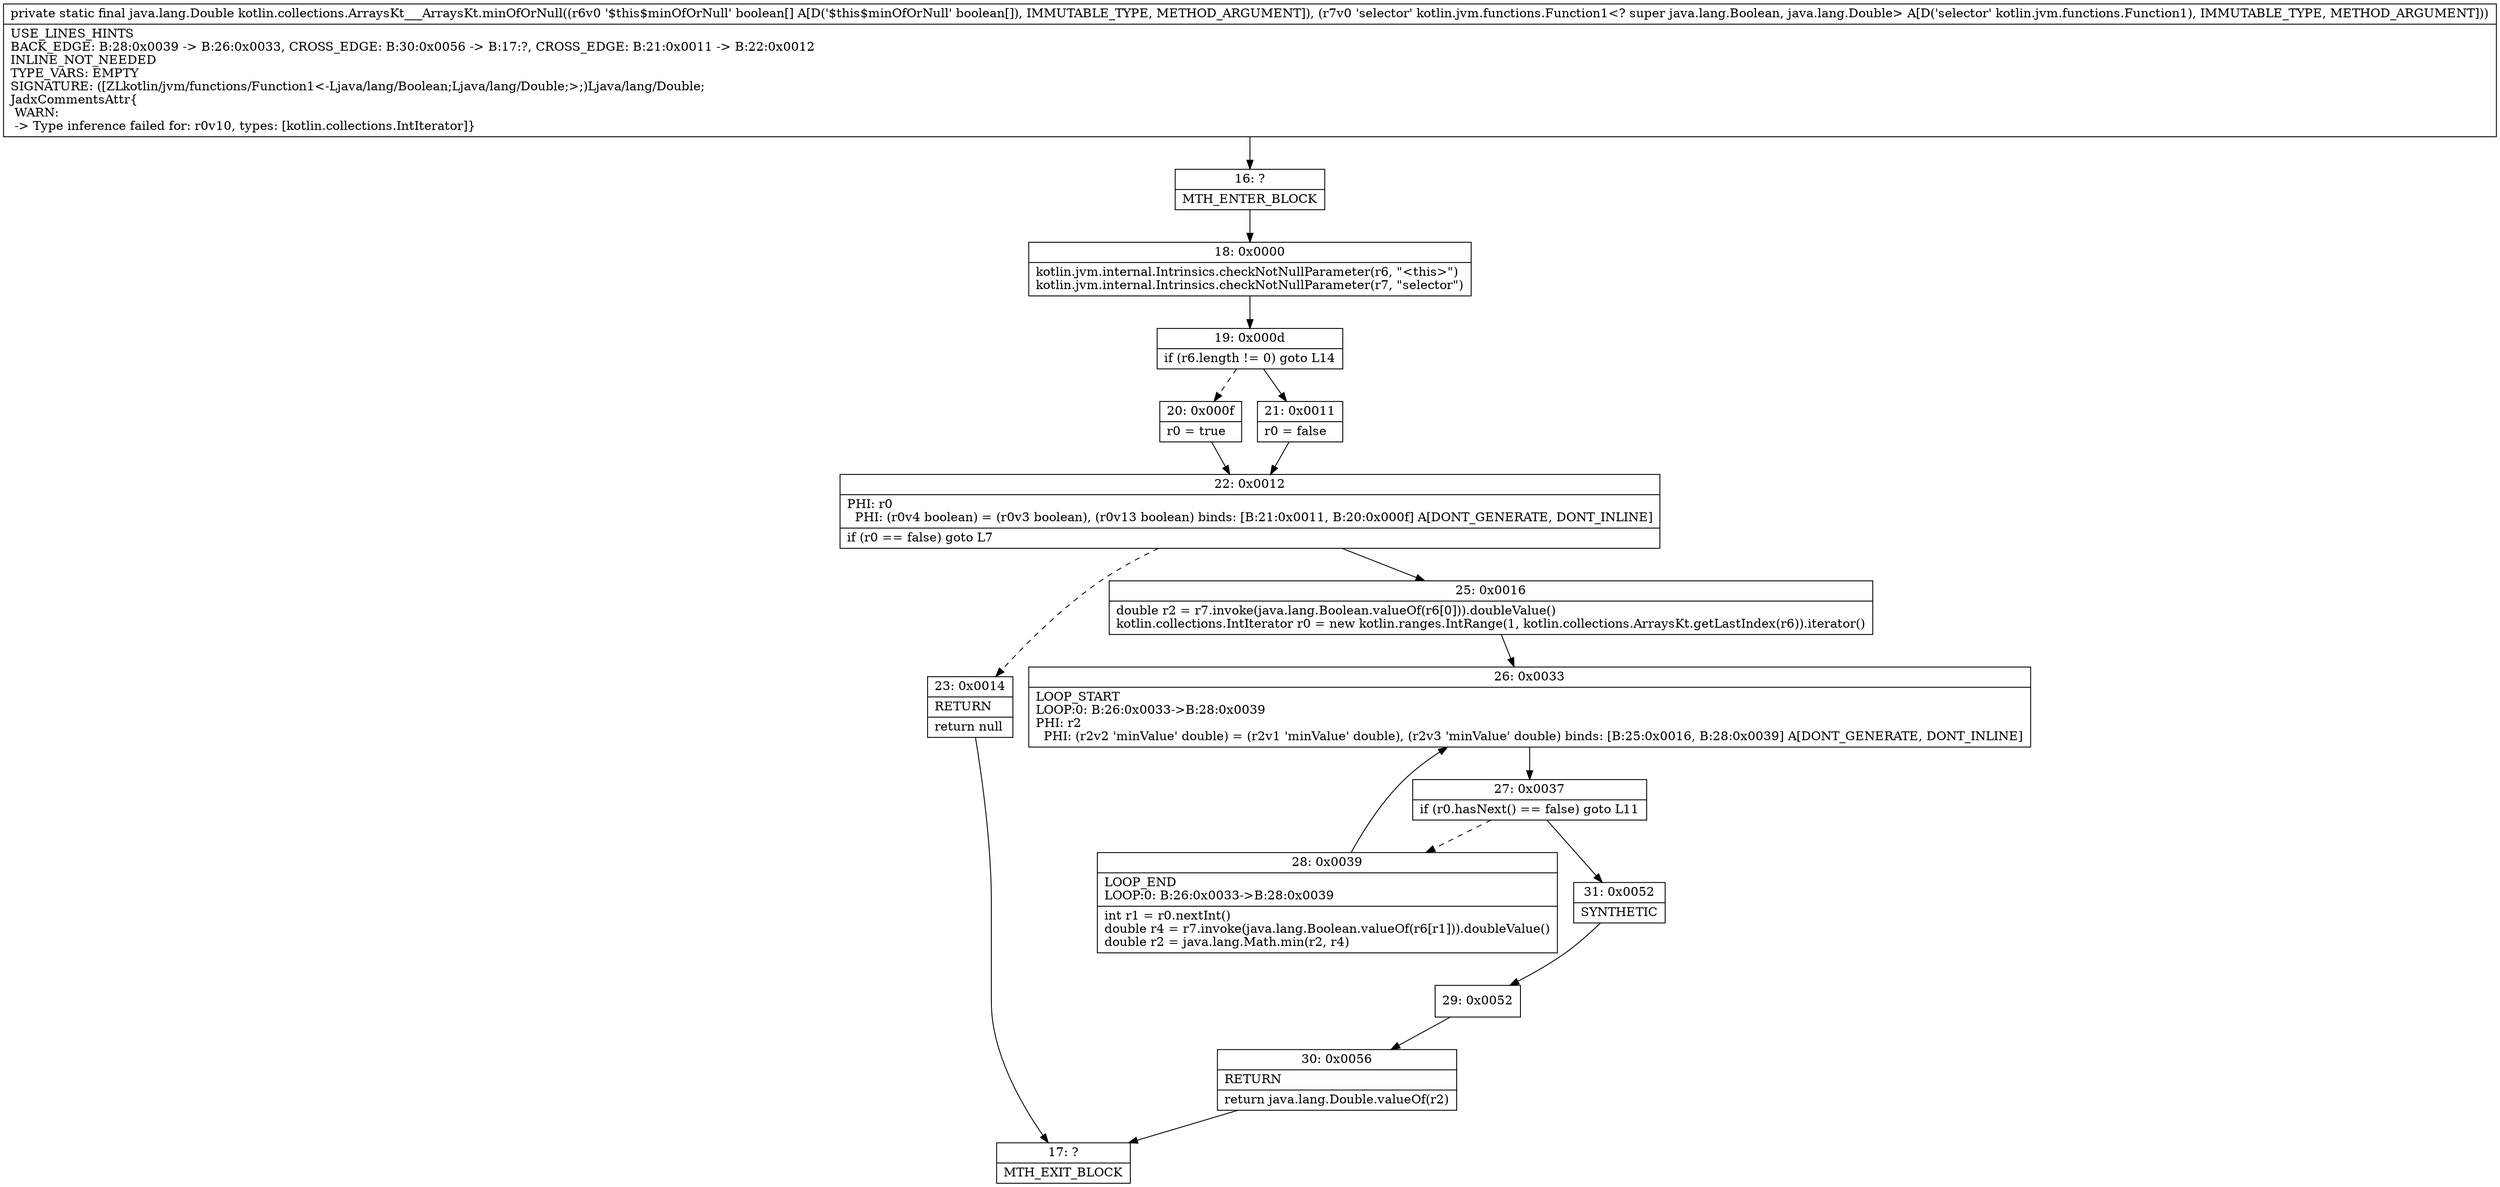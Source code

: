 digraph "CFG forkotlin.collections.ArraysKt___ArraysKt.minOfOrNull([ZLkotlin\/jvm\/functions\/Function1;)Ljava\/lang\/Double;" {
Node_16 [shape=record,label="{16\:\ ?|MTH_ENTER_BLOCK\l}"];
Node_18 [shape=record,label="{18\:\ 0x0000|kotlin.jvm.internal.Intrinsics.checkNotNullParameter(r6, \"\<this\>\")\lkotlin.jvm.internal.Intrinsics.checkNotNullParameter(r7, \"selector\")\l}"];
Node_19 [shape=record,label="{19\:\ 0x000d|if (r6.length != 0) goto L14\l}"];
Node_20 [shape=record,label="{20\:\ 0x000f|r0 = true\l}"];
Node_22 [shape=record,label="{22\:\ 0x0012|PHI: r0 \l  PHI: (r0v4 boolean) = (r0v3 boolean), (r0v13 boolean) binds: [B:21:0x0011, B:20:0x000f] A[DONT_GENERATE, DONT_INLINE]\l|if (r0 == false) goto L7\l}"];
Node_23 [shape=record,label="{23\:\ 0x0014|RETURN\l|return null\l}"];
Node_17 [shape=record,label="{17\:\ ?|MTH_EXIT_BLOCK\l}"];
Node_25 [shape=record,label="{25\:\ 0x0016|double r2 = r7.invoke(java.lang.Boolean.valueOf(r6[0])).doubleValue()\lkotlin.collections.IntIterator r0 = new kotlin.ranges.IntRange(1, kotlin.collections.ArraysKt.getLastIndex(r6)).iterator()\l}"];
Node_26 [shape=record,label="{26\:\ 0x0033|LOOP_START\lLOOP:0: B:26:0x0033\-\>B:28:0x0039\lPHI: r2 \l  PHI: (r2v2 'minValue' double) = (r2v1 'minValue' double), (r2v3 'minValue' double) binds: [B:25:0x0016, B:28:0x0039] A[DONT_GENERATE, DONT_INLINE]\l}"];
Node_27 [shape=record,label="{27\:\ 0x0037|if (r0.hasNext() == false) goto L11\l}"];
Node_28 [shape=record,label="{28\:\ 0x0039|LOOP_END\lLOOP:0: B:26:0x0033\-\>B:28:0x0039\l|int r1 = r0.nextInt()\ldouble r4 = r7.invoke(java.lang.Boolean.valueOf(r6[r1])).doubleValue()\ldouble r2 = java.lang.Math.min(r2, r4)\l}"];
Node_31 [shape=record,label="{31\:\ 0x0052|SYNTHETIC\l}"];
Node_29 [shape=record,label="{29\:\ 0x0052}"];
Node_30 [shape=record,label="{30\:\ 0x0056|RETURN\l|return java.lang.Double.valueOf(r2)\l}"];
Node_21 [shape=record,label="{21\:\ 0x0011|r0 = false\l}"];
MethodNode[shape=record,label="{private static final java.lang.Double kotlin.collections.ArraysKt___ArraysKt.minOfOrNull((r6v0 '$this$minOfOrNull' boolean[] A[D('$this$minOfOrNull' boolean[]), IMMUTABLE_TYPE, METHOD_ARGUMENT]), (r7v0 'selector' kotlin.jvm.functions.Function1\<? super java.lang.Boolean, java.lang.Double\> A[D('selector' kotlin.jvm.functions.Function1), IMMUTABLE_TYPE, METHOD_ARGUMENT]))  | USE_LINES_HINTS\lBACK_EDGE: B:28:0x0039 \-\> B:26:0x0033, CROSS_EDGE: B:30:0x0056 \-\> B:17:?, CROSS_EDGE: B:21:0x0011 \-\> B:22:0x0012\lINLINE_NOT_NEEDED\lTYPE_VARS: EMPTY\lSIGNATURE: ([ZLkotlin\/jvm\/functions\/Function1\<\-Ljava\/lang\/Boolean;Ljava\/lang\/Double;\>;)Ljava\/lang\/Double;\lJadxCommentsAttr\{\l WARN: \l \-\> Type inference failed for: r0v10, types: [kotlin.collections.IntIterator]\}\l}"];
MethodNode -> Node_16;Node_16 -> Node_18;
Node_18 -> Node_19;
Node_19 -> Node_20[style=dashed];
Node_19 -> Node_21;
Node_20 -> Node_22;
Node_22 -> Node_23[style=dashed];
Node_22 -> Node_25;
Node_23 -> Node_17;
Node_25 -> Node_26;
Node_26 -> Node_27;
Node_27 -> Node_28[style=dashed];
Node_27 -> Node_31;
Node_28 -> Node_26;
Node_31 -> Node_29;
Node_29 -> Node_30;
Node_30 -> Node_17;
Node_21 -> Node_22;
}


